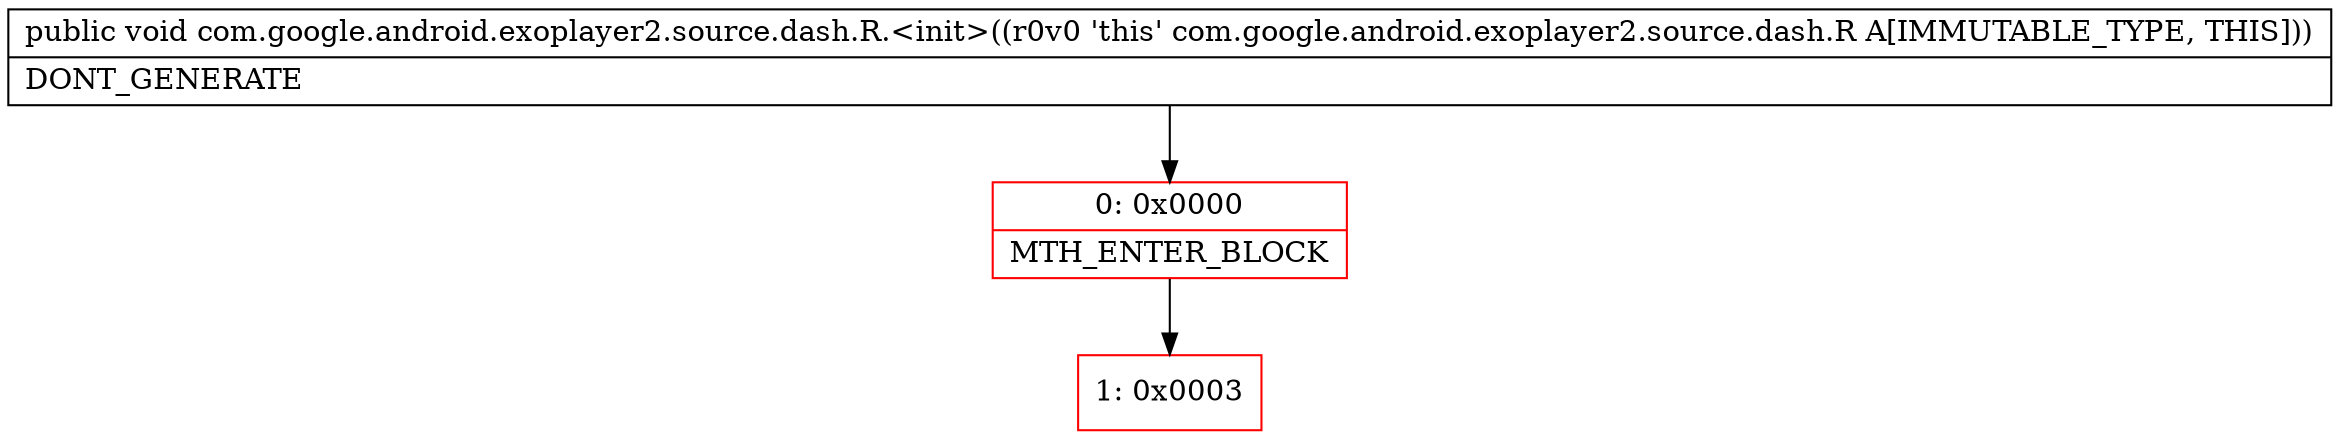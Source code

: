 digraph "CFG forcom.google.android.exoplayer2.source.dash.R.\<init\>()V" {
subgraph cluster_Region_1466348493 {
label = "R(0)";
node [shape=record,color=blue];
}
Node_0 [shape=record,color=red,label="{0\:\ 0x0000|MTH_ENTER_BLOCK\l}"];
Node_1 [shape=record,color=red,label="{1\:\ 0x0003}"];
MethodNode[shape=record,label="{public void com.google.android.exoplayer2.source.dash.R.\<init\>((r0v0 'this' com.google.android.exoplayer2.source.dash.R A[IMMUTABLE_TYPE, THIS]))  | DONT_GENERATE\l}"];
MethodNode -> Node_0;
Node_0 -> Node_1;
}

